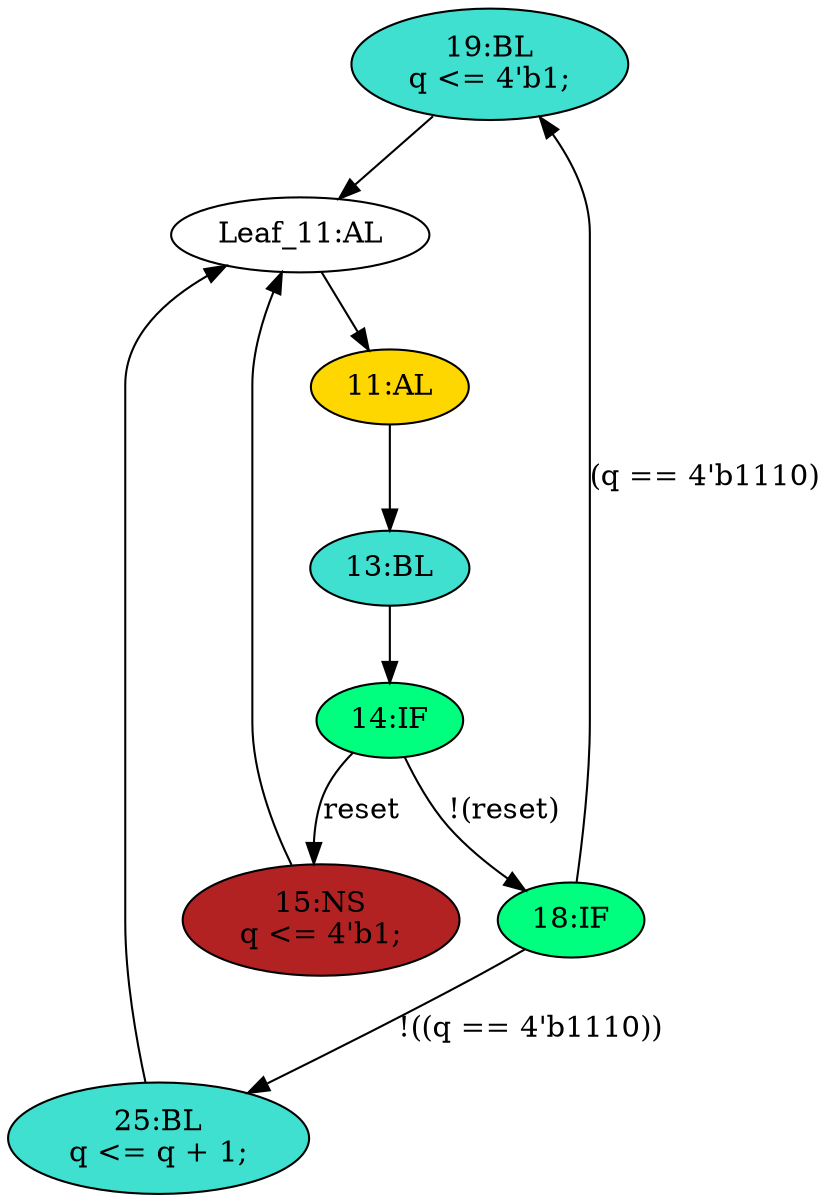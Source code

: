 strict digraph "compose( ,  )" {
	node [label="\N"];
	"19:BL"	[ast="<pyverilog.vparser.ast.Block object at 0x7f364a0a3e10>",
		fillcolor=turquoise,
		label="19:BL
q <= 4'b1;",
		statements="[<pyverilog.vparser.ast.NonblockingSubstitution object at 0x7f364a0a3ed0>]",
		style=filled,
		typ=Block];
	"Leaf_11:AL"	[def_var="['q']",
		label="Leaf_11:AL"];
	"19:BL" -> "Leaf_11:AL"	[cond="[]",
		lineno=None];
	"18:IF"	[ast="<pyverilog.vparser.ast.IfStatement object at 0x7f364a04e550>",
		fillcolor=springgreen,
		label="18:IF",
		statements="[]",
		style=filled,
		typ=IfStatement];
	"18:IF" -> "19:BL"	[cond="['q']",
		label="(q == 4'b1110)",
		lineno=18];
	"25:BL"	[ast="<pyverilog.vparser.ast.Block object at 0x7f364a0a3890>",
		fillcolor=turquoise,
		label="25:BL
q <= q + 1;",
		statements="[<pyverilog.vparser.ast.NonblockingSubstitution object at 0x7f364a0b1450>]",
		style=filled,
		typ=Block];
	"18:IF" -> "25:BL"	[cond="['q']",
		label="!((q == 4'b1110))",
		lineno=18];
	"11:AL"	[ast="<pyverilog.vparser.ast.Always object at 0x7f364a1350d0>",
		clk_sens=True,
		fillcolor=gold,
		label="11:AL",
		sens="['clk', 'reset']",
		statements="[]",
		style=filled,
		typ=Always,
		use_var="['reset', 'q']"];
	"Leaf_11:AL" -> "11:AL";
	"13:BL"	[ast="<pyverilog.vparser.ast.Block object at 0x7f364a135690>",
		fillcolor=turquoise,
		label="13:BL",
		statements="[]",
		style=filled,
		typ=Block];
	"14:IF"	[ast="<pyverilog.vparser.ast.IfStatement object at 0x7f364a056bd0>",
		fillcolor=springgreen,
		label="14:IF",
		statements="[]",
		style=filled,
		typ=IfStatement];
	"13:BL" -> "14:IF"	[cond="[]",
		lineno=None];
	"14:IF" -> "18:IF"	[cond="['reset']",
		label="!(reset)",
		lineno=14];
	"15:NS"	[ast="<pyverilog.vparser.ast.NonblockingSubstitution object at 0x7f364a056910>",
		fillcolor=firebrick,
		label="15:NS
q <= 4'b1;",
		statements="[<pyverilog.vparser.ast.NonblockingSubstitution object at 0x7f364a056910>]",
		style=filled,
		typ=NonblockingSubstitution];
	"14:IF" -> "15:NS"	[cond="['reset']",
		label=reset,
		lineno=14];
	"15:NS" -> "Leaf_11:AL"	[cond="[]",
		lineno=None];
	"11:AL" -> "13:BL"	[cond="[]",
		lineno=None];
	"25:BL" -> "Leaf_11:AL"	[cond="[]",
		lineno=None];
}
